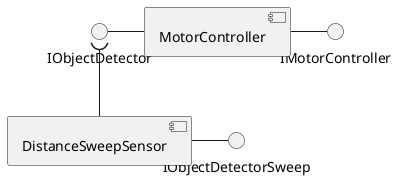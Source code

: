 @startuml Component Design

' interfaces
interface IObjectDetector
interface IObjectDetectorSweep
interface IMotorController

' components
component MotorController
component DistanceSweepSensor

' Component MotorController
MotorController -left- IObjectDetector
MotorController -right- IMotorController

' Component DistanceSweepSensor
DistanceSweepSensor -up-( IObjectDetector
DistanceSweepSensor -right- IObjectDetectorSweep

@enduml
